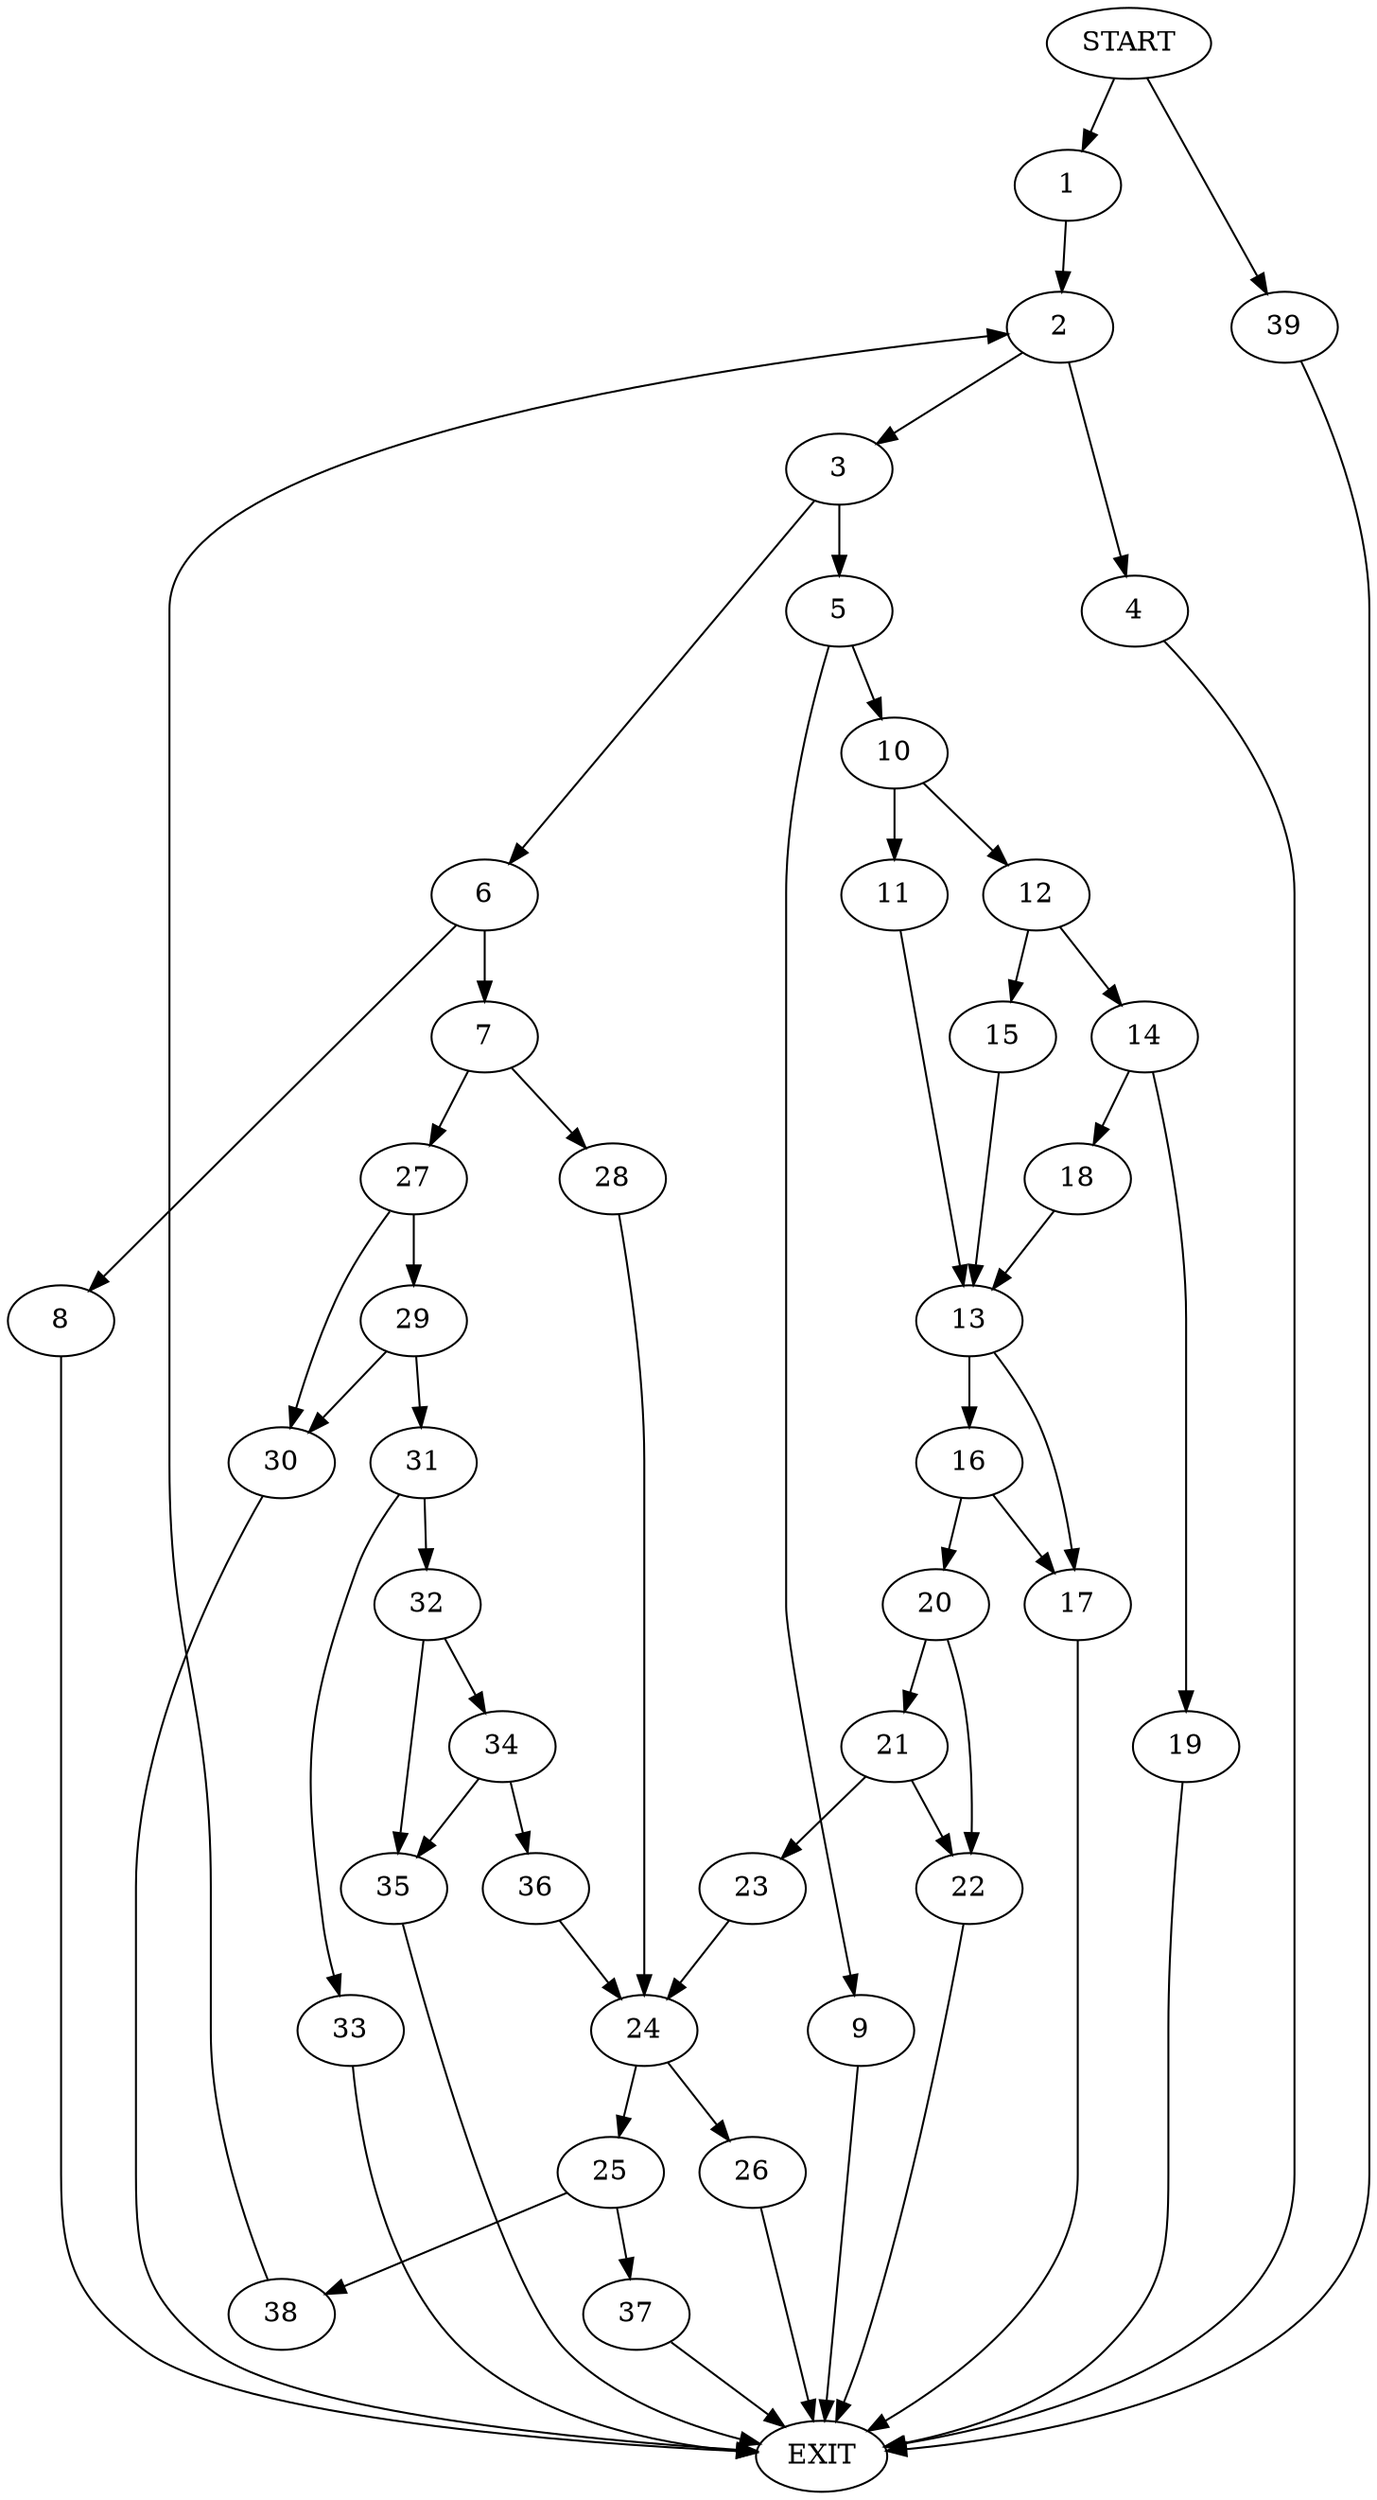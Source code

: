 digraph {
0 [label="START"]
40 [label="EXIT"]
0 -> 1
1 -> 2
2 -> 3
2 -> 4
4 -> 40
3 -> 5
3 -> 6
6 -> 7
6 -> 8
5 -> 9
5 -> 10
9 -> 40
10 -> 11
10 -> 12
11 -> 13
12 -> 14
12 -> 15
13 -> 16
13 -> 17
14 -> 18
14 -> 19
15 -> 13
19 -> 40
18 -> 13
16 -> 20
16 -> 17
17 -> 40
20 -> 21
20 -> 22
22 -> 40
21 -> 23
21 -> 22
23 -> 24
24 -> 25
24 -> 26
7 -> 27
7 -> 28
8 -> 40
28 -> 24
27 -> 29
27 -> 30
29 -> 31
29 -> 30
30 -> 40
31 -> 32
31 -> 33
32 -> 34
32 -> 35
33 -> 40
34 -> 36
34 -> 35
35 -> 40
36 -> 24
26 -> 40
25 -> 37
25 -> 38
37 -> 40
38 -> 2
0 -> 39
39 -> 40
}
